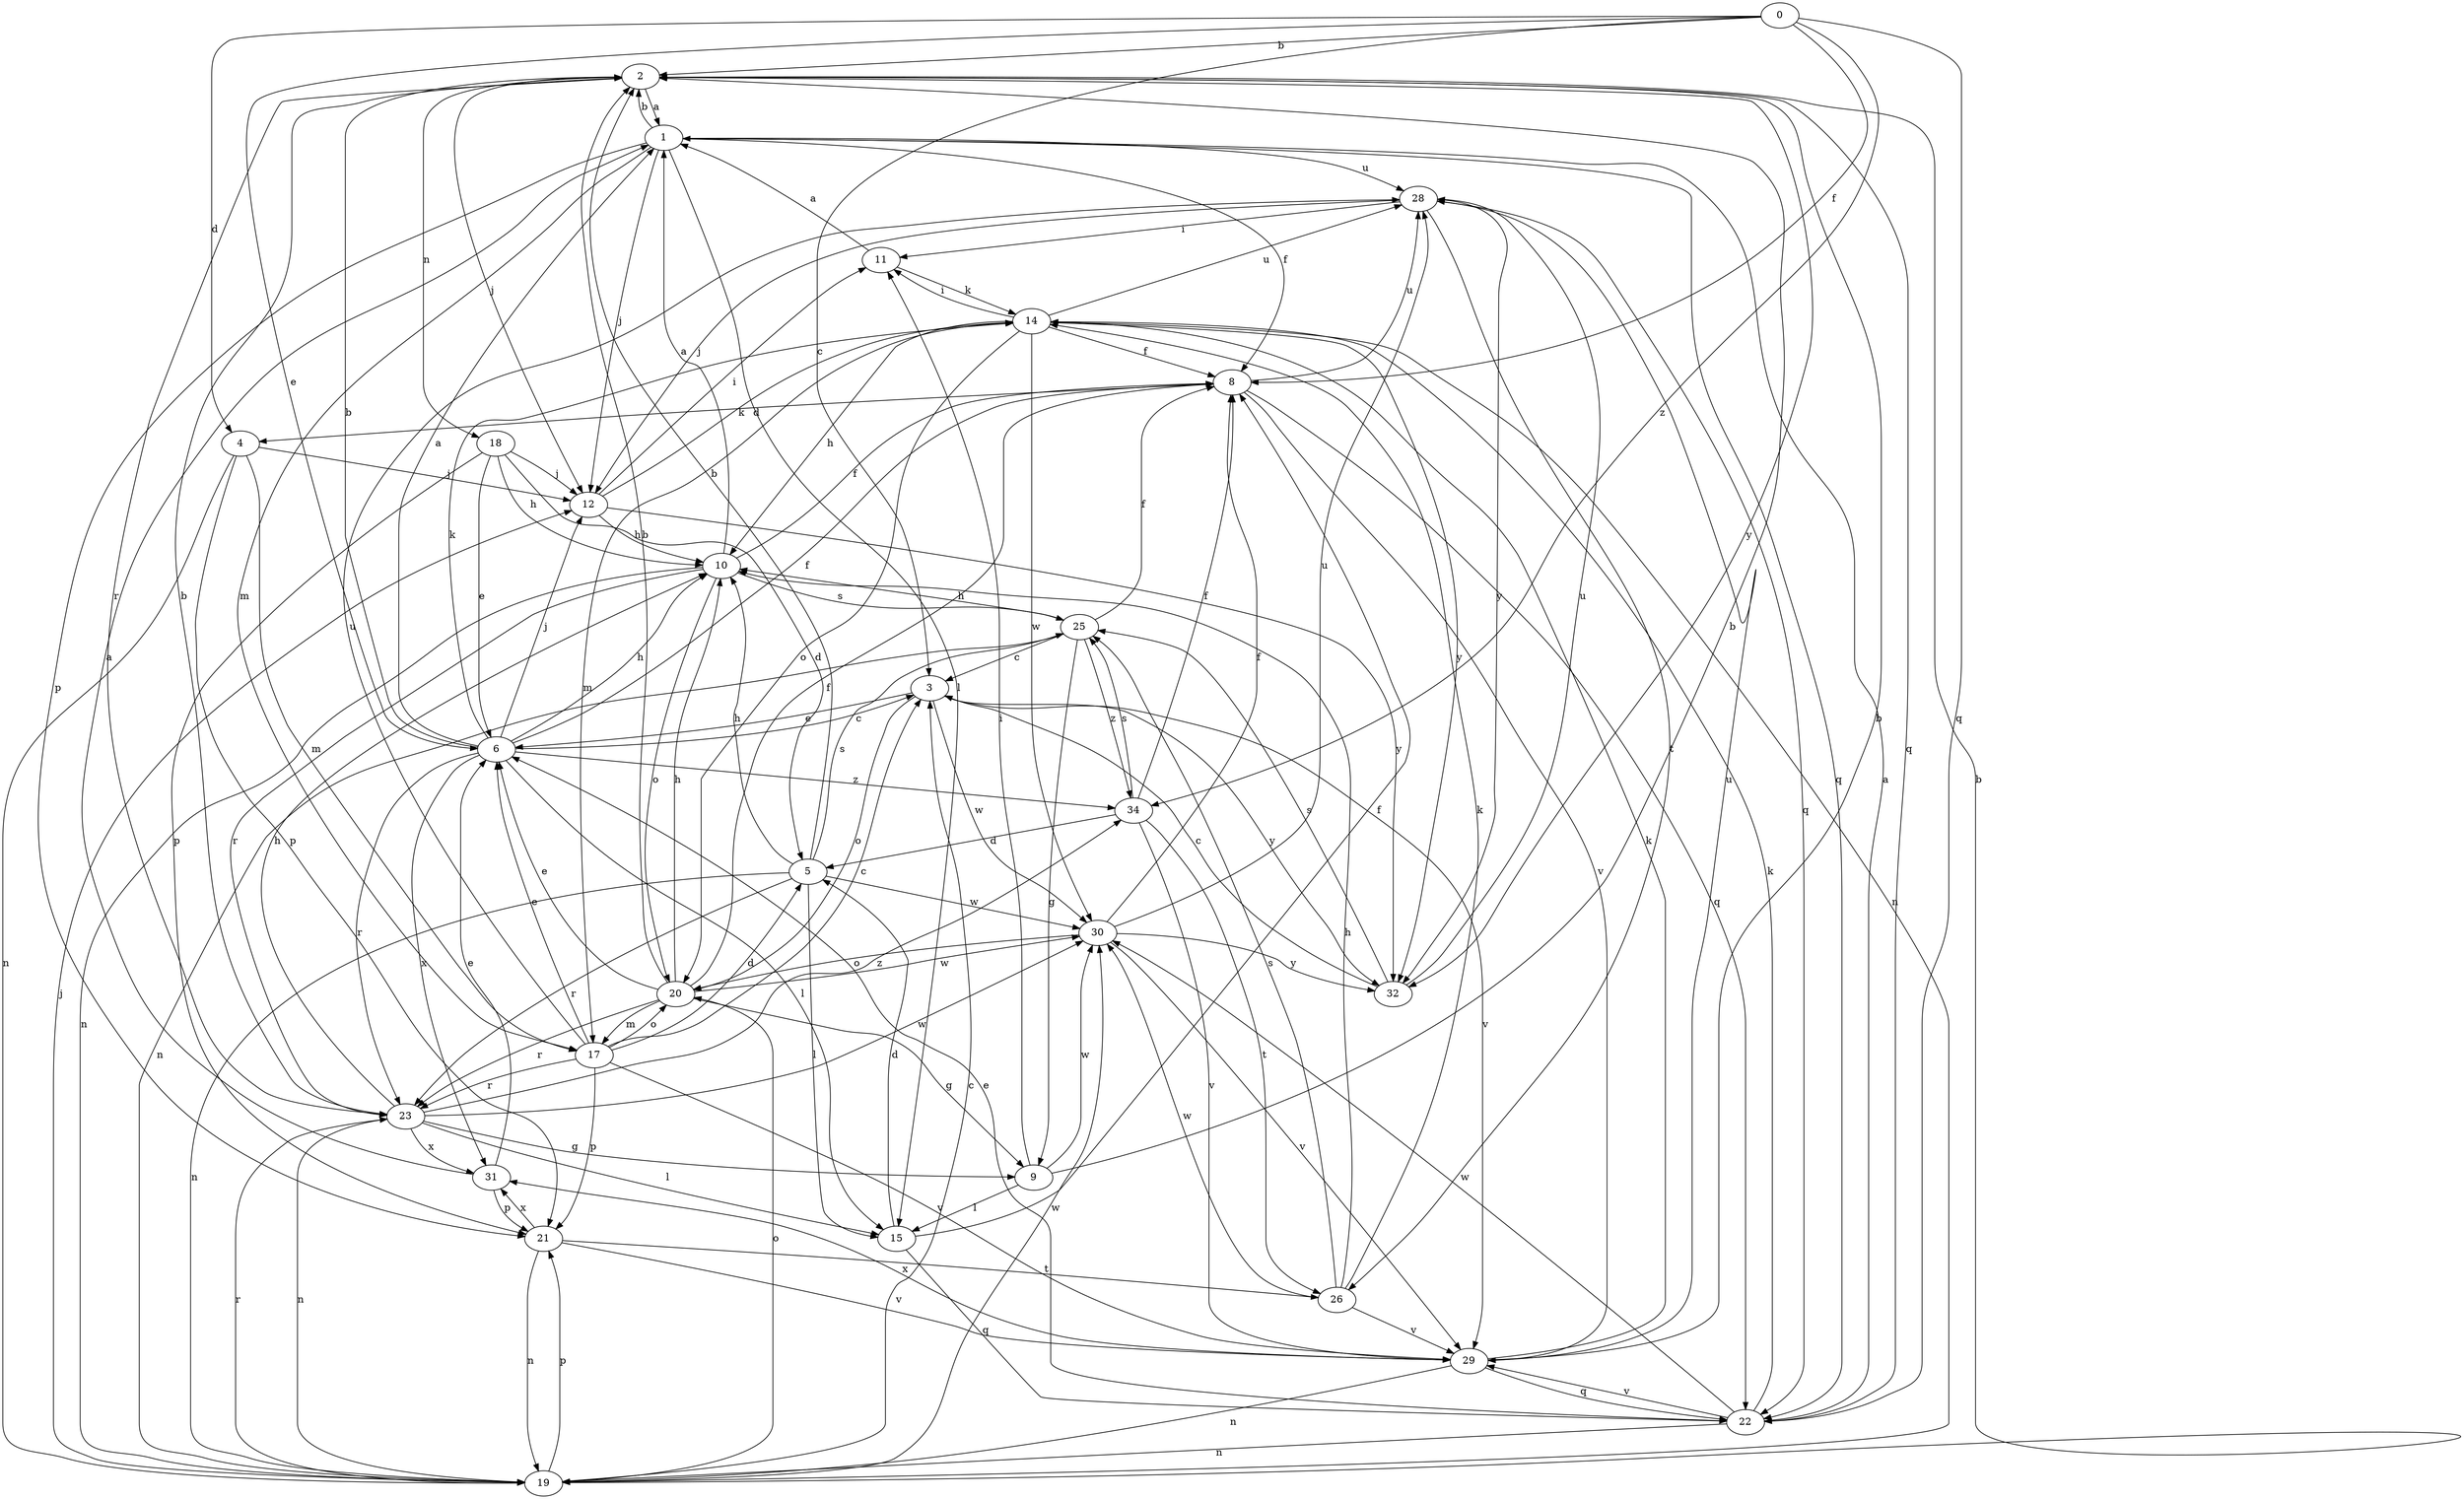 strict digraph  {
0;
1;
2;
3;
4;
5;
6;
8;
9;
10;
11;
12;
14;
15;
17;
18;
19;
20;
21;
22;
23;
25;
26;
28;
29;
30;
31;
32;
34;
0 -> 2  [label=b];
0 -> 3  [label=c];
0 -> 4  [label=d];
0 -> 6  [label=e];
0 -> 8  [label=f];
0 -> 22  [label=q];
0 -> 34  [label=z];
1 -> 2  [label=b];
1 -> 8  [label=f];
1 -> 12  [label=j];
1 -> 15  [label=l];
1 -> 17  [label=m];
1 -> 21  [label=p];
1 -> 22  [label=q];
1 -> 28  [label=u];
2 -> 1  [label=a];
2 -> 12  [label=j];
2 -> 18  [label=n];
2 -> 22  [label=q];
2 -> 23  [label=r];
2 -> 32  [label=y];
3 -> 6  [label=e];
3 -> 20  [label=o];
3 -> 29  [label=v];
3 -> 30  [label=w];
3 -> 32  [label=y];
4 -> 12  [label=j];
4 -> 17  [label=m];
4 -> 19  [label=n];
4 -> 21  [label=p];
5 -> 2  [label=b];
5 -> 10  [label=h];
5 -> 15  [label=l];
5 -> 19  [label=n];
5 -> 23  [label=r];
5 -> 25  [label=s];
5 -> 30  [label=w];
6 -> 1  [label=a];
6 -> 2  [label=b];
6 -> 3  [label=c];
6 -> 8  [label=f];
6 -> 10  [label=h];
6 -> 12  [label=j];
6 -> 14  [label=k];
6 -> 15  [label=l];
6 -> 23  [label=r];
6 -> 31  [label=x];
6 -> 34  [label=z];
8 -> 4  [label=d];
8 -> 22  [label=q];
8 -> 28  [label=u];
8 -> 29  [label=v];
9 -> 2  [label=b];
9 -> 11  [label=i];
9 -> 15  [label=l];
9 -> 30  [label=w];
10 -> 1  [label=a];
10 -> 8  [label=f];
10 -> 19  [label=n];
10 -> 20  [label=o];
10 -> 23  [label=r];
10 -> 25  [label=s];
11 -> 1  [label=a];
11 -> 14  [label=k];
12 -> 10  [label=h];
12 -> 11  [label=i];
12 -> 14  [label=k];
12 -> 32  [label=y];
14 -> 8  [label=f];
14 -> 10  [label=h];
14 -> 11  [label=i];
14 -> 17  [label=m];
14 -> 19  [label=n];
14 -> 20  [label=o];
14 -> 28  [label=u];
14 -> 30  [label=w];
14 -> 32  [label=y];
15 -> 5  [label=d];
15 -> 8  [label=f];
15 -> 22  [label=q];
17 -> 3  [label=c];
17 -> 5  [label=d];
17 -> 6  [label=e];
17 -> 20  [label=o];
17 -> 21  [label=p];
17 -> 23  [label=r];
17 -> 28  [label=u];
17 -> 29  [label=v];
18 -> 5  [label=d];
18 -> 6  [label=e];
18 -> 10  [label=h];
18 -> 12  [label=j];
18 -> 21  [label=p];
19 -> 2  [label=b];
19 -> 3  [label=c];
19 -> 12  [label=j];
19 -> 20  [label=o];
19 -> 21  [label=p];
19 -> 23  [label=r];
19 -> 30  [label=w];
20 -> 2  [label=b];
20 -> 6  [label=e];
20 -> 8  [label=f];
20 -> 9  [label=g];
20 -> 10  [label=h];
20 -> 17  [label=m];
20 -> 23  [label=r];
20 -> 30  [label=w];
21 -> 19  [label=n];
21 -> 26  [label=t];
21 -> 29  [label=v];
21 -> 31  [label=x];
22 -> 1  [label=a];
22 -> 6  [label=e];
22 -> 14  [label=k];
22 -> 19  [label=n];
22 -> 29  [label=v];
22 -> 30  [label=w];
23 -> 2  [label=b];
23 -> 9  [label=g];
23 -> 10  [label=h];
23 -> 15  [label=l];
23 -> 19  [label=n];
23 -> 30  [label=w];
23 -> 31  [label=x];
23 -> 34  [label=z];
25 -> 3  [label=c];
25 -> 8  [label=f];
25 -> 9  [label=g];
25 -> 10  [label=h];
25 -> 19  [label=n];
25 -> 34  [label=z];
26 -> 10  [label=h];
26 -> 14  [label=k];
26 -> 25  [label=s];
26 -> 29  [label=v];
26 -> 30  [label=w];
28 -> 11  [label=i];
28 -> 12  [label=j];
28 -> 22  [label=q];
28 -> 26  [label=t];
28 -> 32  [label=y];
29 -> 2  [label=b];
29 -> 14  [label=k];
29 -> 19  [label=n];
29 -> 22  [label=q];
29 -> 28  [label=u];
29 -> 31  [label=x];
30 -> 8  [label=f];
30 -> 20  [label=o];
30 -> 28  [label=u];
30 -> 29  [label=v];
30 -> 32  [label=y];
31 -> 1  [label=a];
31 -> 6  [label=e];
31 -> 21  [label=p];
32 -> 3  [label=c];
32 -> 25  [label=s];
32 -> 28  [label=u];
34 -> 5  [label=d];
34 -> 8  [label=f];
34 -> 25  [label=s];
34 -> 26  [label=t];
34 -> 29  [label=v];
}
